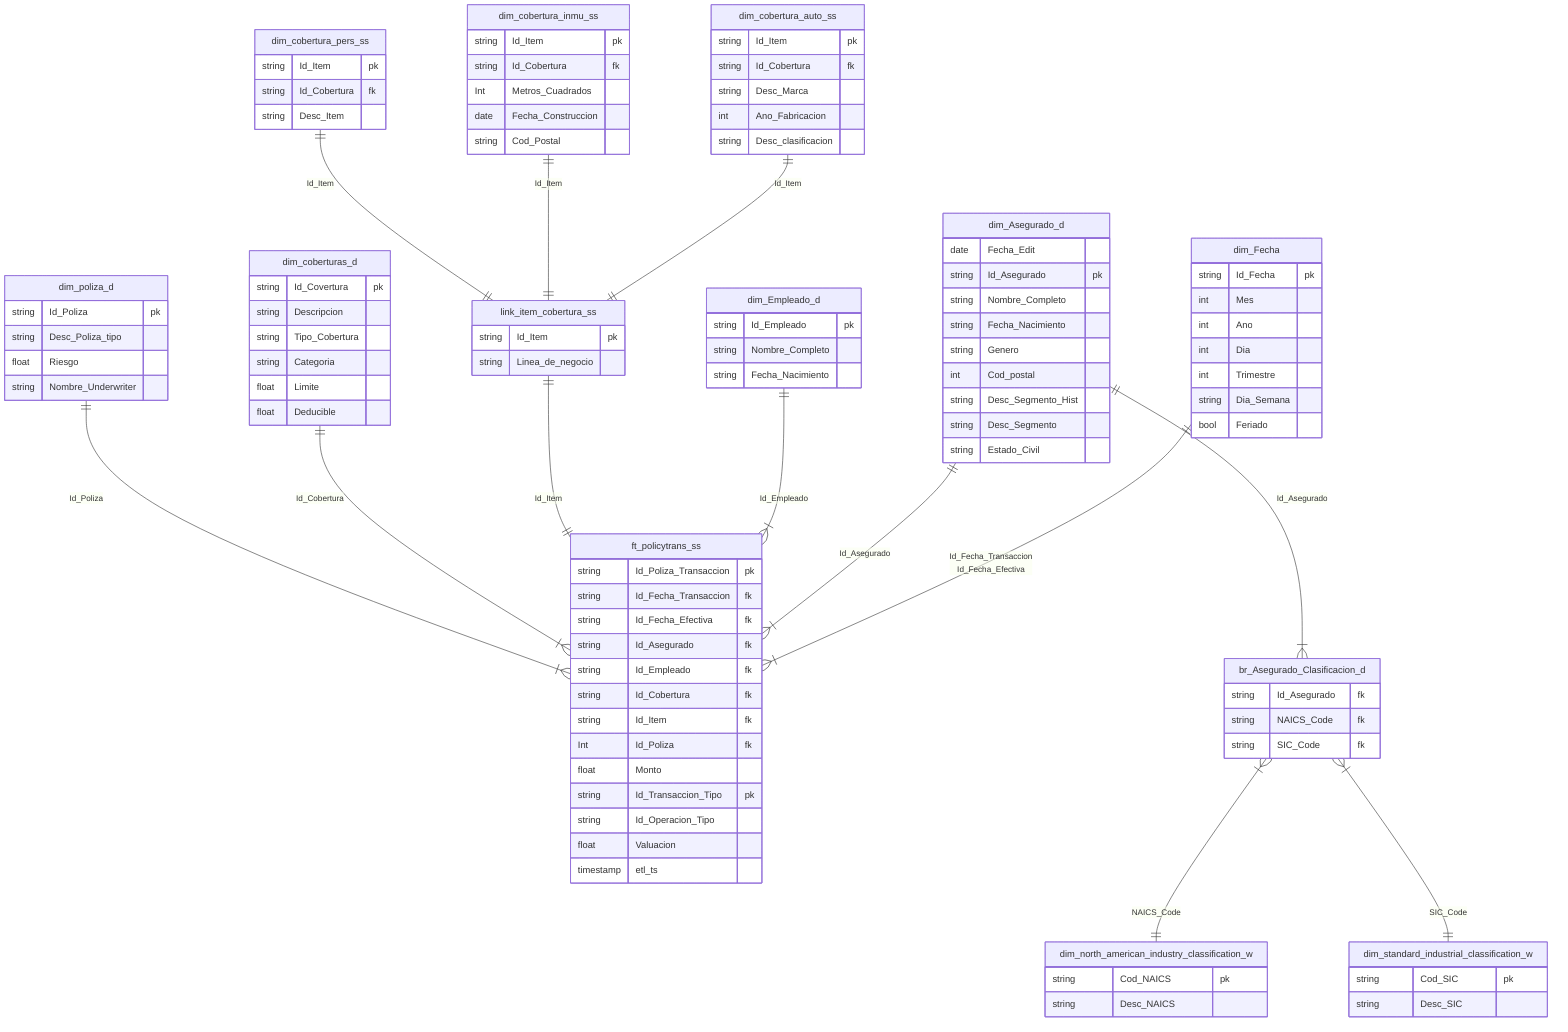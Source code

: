erDiagram


%% fact table relationships
dim_Fecha ||--|{ ft_policytrans_ss: 
    "Id_Fecha_Transaccion
    Id_Fecha_Efectiva"
dim_Asegurado_d ||--|{ ft_policytrans_ss: Id_Asegurado
dim_Empleado_d ||--|{ ft_policytrans_ss: Id_Empleado
%% Supertypes and subtypes
link_item_cobertura_ss ||--|| ft_policytrans_ss: Id_Item
dim_cobertura_auto_ss ||--|| link_item_cobertura_ss: Id_Item
dim_cobertura_inmu_ss ||--|| link_item_cobertura_ss: Id_Item
dim_cobertura_pers_ss ||--|| link_item_cobertura_ss: Id_Item

%% multivalued dimension
dim_Asegurado_d ||--|{ br_Asegurado_Clasificacion_d: Id_Asegurado
br_Asegurado_Clasificacion_d }|--|| dim_north_american_industry_classification_w: NAICS_Code
br_Asegurado_Clasificacion_d }|--|| dim_standard_industrial_classification_w: SIC_Code

%% fact description
dim_coberturas_d ||--|{ ft_policytrans_ss: Id_Cobertura

%% no longer degerate
dim_poliza_d ||--|{ ft_policytrans_ss: Id_Poliza


%% ft: facto, ss: frecuencia carga(segundos)
ft_policytrans_ss {
    string Id_Poliza_Transaccion pk
    string Id_Fecha_Transaccion fk   
    string Id_Fecha_Efectiva fk     
    string Id_Asegurado fk
    string Id_Empleado fk
    string Id_Cobertura fk
    string Id_Item fk
    Int Id_Poliza fk
    float Monto
    string Id_Transaccion_Tipo pk
    string Id_Operacion_Tipo 
    float Valuacion
    timestamp etl_ts
}


%% Dimension Role Playing
dim_Fecha {
    string Id_Fecha pk
    int Mes
    int Ano
    int Dia
    int Trimestre
    string Dia_Semana
    bool Feriado
}



%% MULTIVALUED DIMENSION ATTRIBUTES (with bridge)

dim_Asegurado_d {
    date Fecha_Edit
    string Id_Asegurado pk
    string Nombre_Completo
    string Fecha_Nacimiento 
    string Genero
    int Cod_postal
    string Desc_Segmento_Hist
    string Desc_Segmento
    string Estado_Civil
}

%% Bridge
br_Asegurado_Clasificacion_d {
    string Id_Asegurado fk
    string NAICS_Code fk
    string SIC_Code fk
}

dim_north_american_industry_classification_w {
    string Cod_NAICS pk
    string Desc_NAICS
}

dim_standard_industrial_classification_w {
    string Cod_SIC pk
    string Desc_SIC
}





%% SUPERTYPES AND SUBTYPES

%% SUPERTYPE
link_item_cobertura_ss {
    string Id_Item pk
    string Linea_de_negocio
}

%% SUBTYPE
dim_cobertura_auto_ss {
    string Id_Item pk
    string Id_Cobertura fk
    string Desc_Marca
    int Ano_Fabricacion
    string Desc_clasificacion
}

%% SUBTYPE
dim_cobertura_inmu_ss {
    string Id_Item pk
    string Id_Cobertura fk
    Int Metros_Cuadrados
    date Fecha_Construccion
    string Cod_Postal
}

%% SUBTYPE
dim_cobertura_pers_ss {
    string Id_Item pk
    string Id_Cobertura fk
    string Desc_Item
}



%% Coverages descriptiva
dim_coberturas_d {
    string Id_Covertura pk
    string Descripcion
    string Tipo_Cobertura
    string Categoria
    float Limite
    float Deducible
}


%% no longer degerate
dim_poliza_d{
    string Id_Poliza pk
    string Desc_Poliza_tipo
    float Riesgo
    string Nombre_Underwriter
}

dim_Empleado_d {
    string Id_Empleado pk
    string Nombre_Completo
    string Fecha_Nacimiento
}